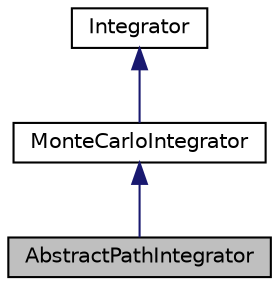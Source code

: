 digraph "AbstractPathIntegrator"
{
 // LATEX_PDF_SIZE
  edge [fontname="Helvetica",fontsize="10",labelfontname="Helvetica",labelfontsize="10"];
  node [fontname="Helvetica",fontsize="10",shape="box"];
  Node1 [label="AbstractPathIntegrator",height=0.2,width=0.4,color="black", fillcolor="grey75", style="filled", fontcolor="black",tooltip="Base class for all path_tracing-like integrators."];
  Node2 -> Node1 [dir="back",color="midnightblue",fontsize="10",style="solid"];
  Node2 [label="MonteCarloIntegrator",height=0.2,width=0.4,color="black", fillcolor="white", style="filled",URL="$class_monte_carlo_integrator.html",tooltip="Base class for all integrators solving rendering equation using MonteCarlo methods."];
  Node3 -> Node2 [dir="back",color="midnightblue",fontsize="10",style="solid"];
  Node3 [label="Integrator",height=0.2,width=0.4,color="black", fillcolor="white", style="filled",URL="$class_integrator.html",tooltip="Base class for all integrators solving the rendering equation."];
}
